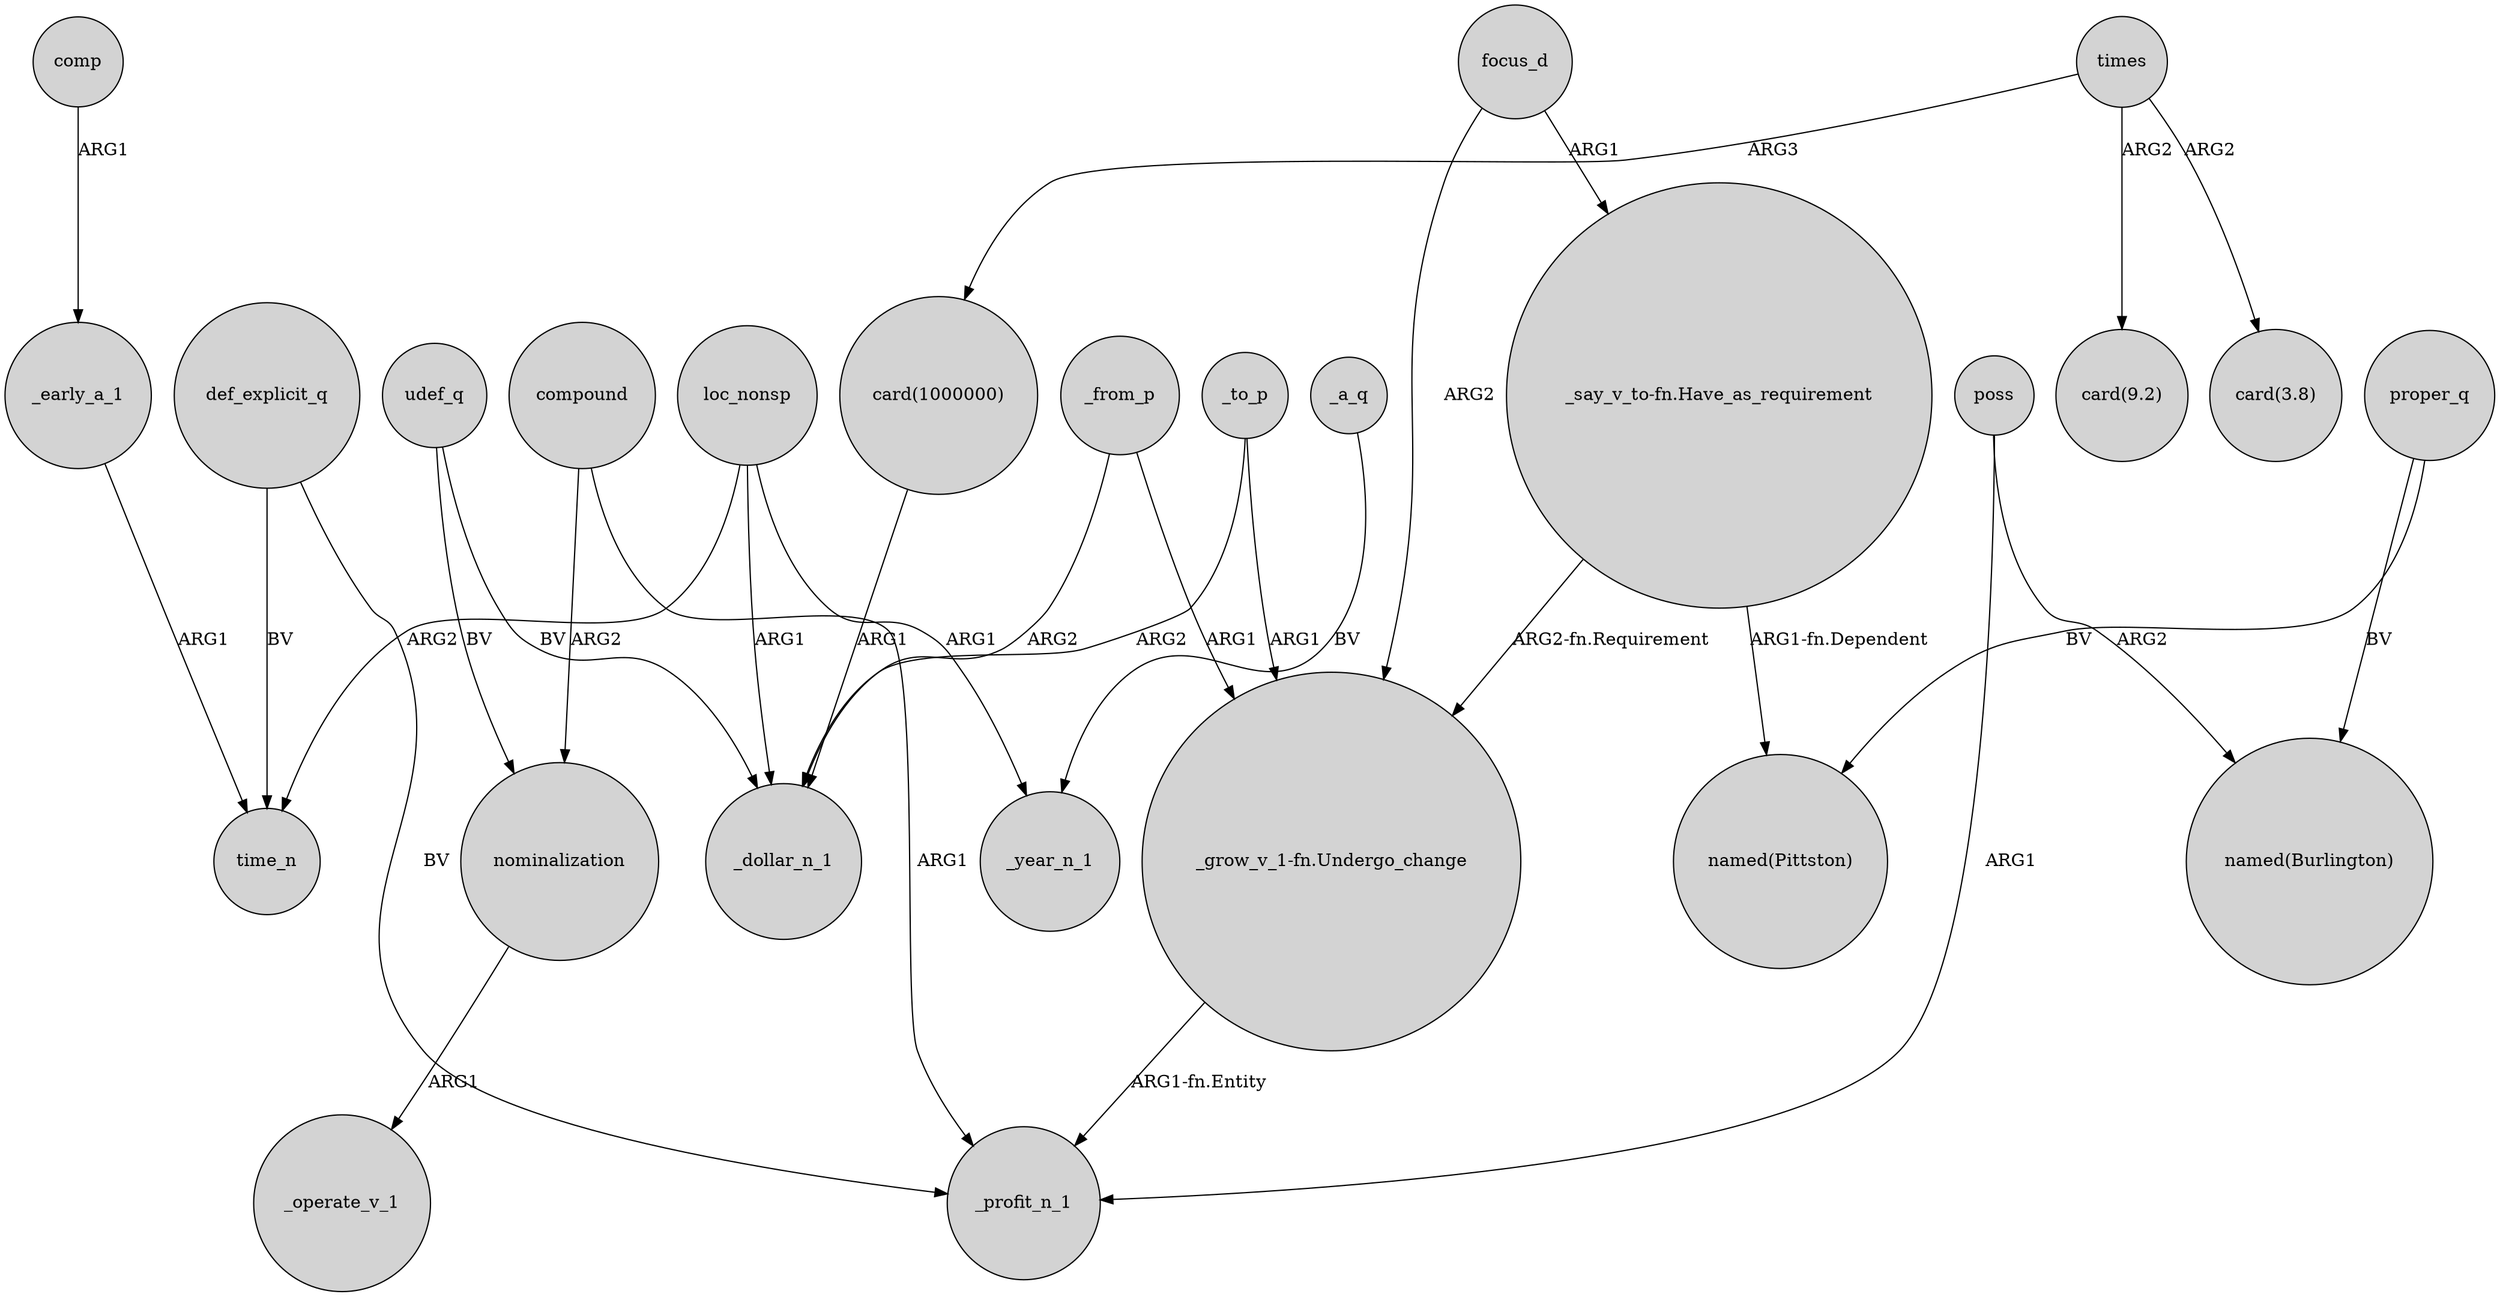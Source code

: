 digraph {
	node [shape=circle style=filled]
	_early_a_1 -> time_n [label=ARG1]
	loc_nonsp -> _dollar_n_1 [label=ARG1]
	def_explicit_q -> _profit_n_1 [label=BV]
	times -> "card(9.2)" [label=ARG2]
	loc_nonsp -> _year_n_1 [label=ARG1]
	focus_d -> "_say_v_to-fn.Have_as_requirement" [label=ARG1]
	udef_q -> nominalization [label=BV]
	nominalization -> _operate_v_1 [label=ARG1]
	times -> "card(1000000)" [label=ARG3]
	comp -> _early_a_1 [label=ARG1]
	_to_p -> _dollar_n_1 [label=ARG2]
	poss -> "named(Burlington)" [label=ARG2]
	_a_q -> _year_n_1 [label=BV]
	times -> "card(3.8)" [label=ARG2]
	compound -> nominalization [label=ARG2]
	focus_d -> "_grow_v_1-fn.Undergo_change" [label=ARG2]
	_from_p -> "_grow_v_1-fn.Undergo_change" [label=ARG1]
	poss -> _profit_n_1 [label=ARG1]
	compound -> _profit_n_1 [label=ARG1]
	udef_q -> _dollar_n_1 [label=BV]
	"card(1000000)" -> _dollar_n_1 [label=ARG1]
	proper_q -> "named(Pittston)" [label=BV]
	"_say_v_to-fn.Have_as_requirement" -> "_grow_v_1-fn.Undergo_change" [label="ARG2-fn.Requirement"]
	"_say_v_to-fn.Have_as_requirement" -> "named(Pittston)" [label="ARG1-fn.Dependent"]
	def_explicit_q -> time_n [label=BV]
	loc_nonsp -> time_n [label=ARG2]
	proper_q -> "named(Burlington)" [label=BV]
	_from_p -> _dollar_n_1 [label=ARG2]
	_to_p -> "_grow_v_1-fn.Undergo_change" [label=ARG1]
	"_grow_v_1-fn.Undergo_change" -> _profit_n_1 [label="ARG1-fn.Entity"]
}
